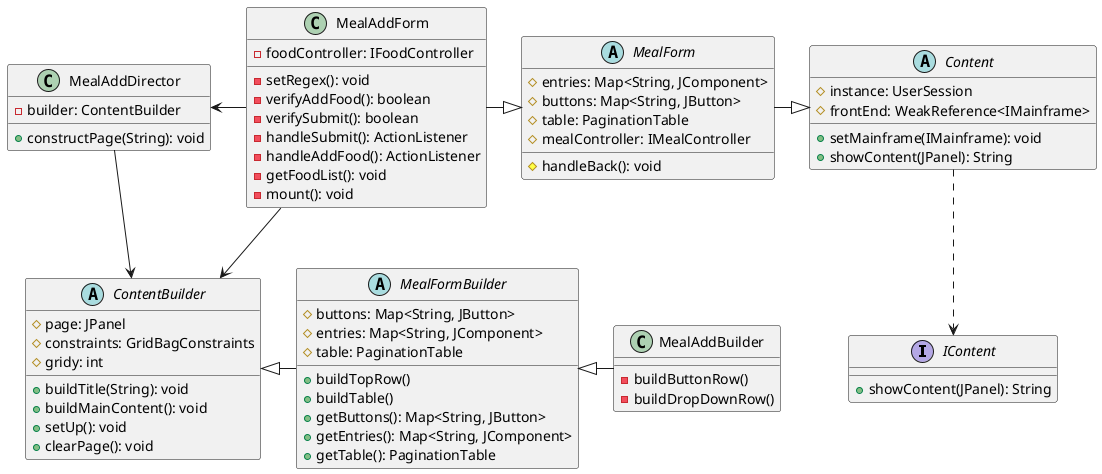 @startuml
'https://plantuml.com/class-diagram

interface IContent {
  +showContent(JPanel): String
}

abstract class Content {
    #instance: UserSession
    #frontEnd: WeakReference<IMainframe>

    +setMainframe(IMainframe): void
    +showContent(JPanel): String
}

abstract class ContentBuilder {
    #page: JPanel
    #constraints: GridBagConstraints
    #gridy: int

    +buildTitle(String): void
    +buildMainContent(): void
    +setUp(): void
    +clearPage(): void
}

abstract class MealForm {
  #entries: Map<String, JComponent>
  #buttons: Map<String, JButton>
  #table: PaginationTable
  #mealController: IMealController

  #handleBack(): void
}

abstract class MealFormBuilder {
  #buttons: Map<String, JButton>
  #entries: Map<String, JComponent>
  #table: PaginationTable

  + buildTopRow()
  + buildTable()
  + getButtons(): Map<String, JButton>
  + getEntries(): Map<String, JComponent>
  + getTable(): PaginationTable
}

class MealAddBuilder {
  - buildButtonRow()
  - buildDropDownRow()
}

class MealAddDirector {
  - builder: ContentBuilder

  + constructPage(String): void
}

class MealAddForm {
  - foodController: IFoodController

  - setRegex(): void
  - verifyAddFood(): boolean
  - verifySubmit(): boolean
  - handleSubmit(): ActionListener
  - handleAddFood(): ActionListener
  - getFoodList(): void
  - mount(): void
}

IContent <.up. Content
Content <|-left- MealForm
MealForm <|-left- MealAddForm
MealFormBuilder <|-right-MealAddBuilder
ContentBuilder <|-right- MealFormBuilder
MealAddForm --> ContentBuilder
MealAddDirector --> ContentBuilder
MealAddForm -left-> MealAddDirector

@enduml